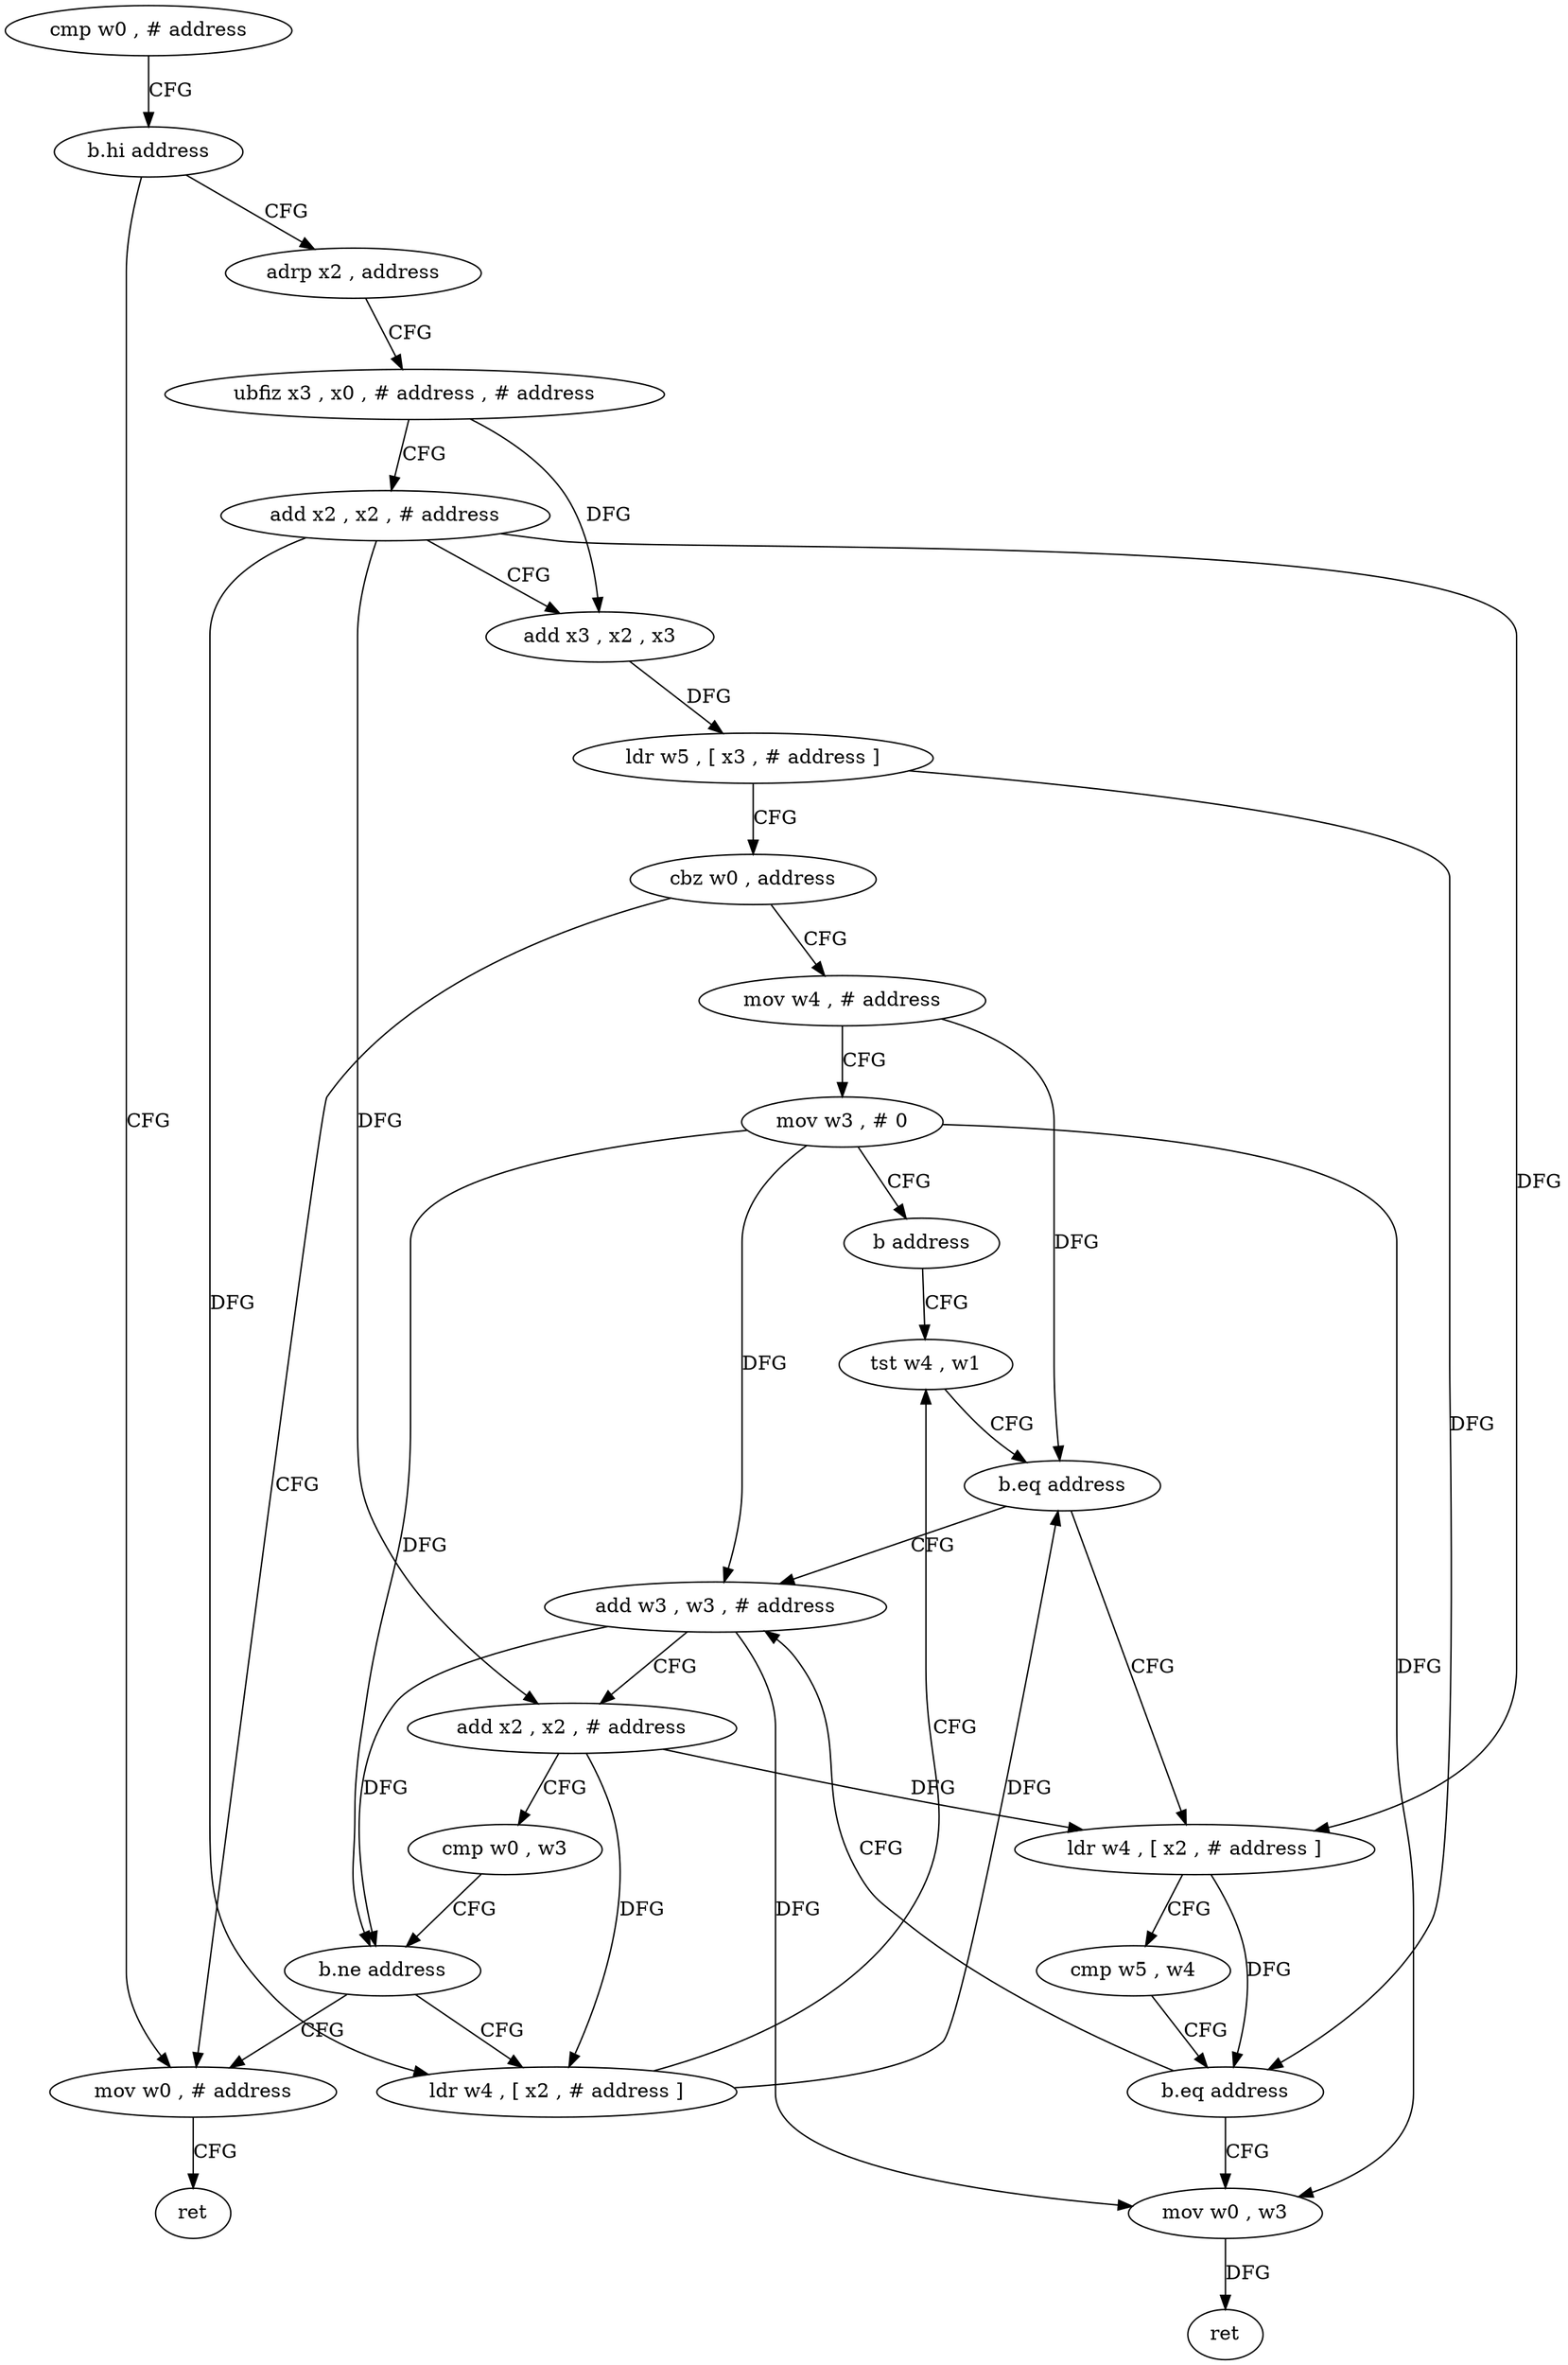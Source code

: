 digraph "func" {
"4269264" [label = "cmp w0 , # address" ]
"4269268" [label = "b.hi address" ]
"4269352" [label = "mov w0 , # address" ]
"4269272" [label = "adrp x2 , address" ]
"4269356" [label = "ret" ]
"4269276" [label = "ubfiz x3 , x0 , # address , # address" ]
"4269280" [label = "add x2 , x2 , # address" ]
"4269284" [label = "add x3 , x2 , x3" ]
"4269288" [label = "ldr w5 , [ x3 , # address ]" ]
"4269292" [label = "cbz w0 , address" ]
"4269296" [label = "mov w4 , # address" ]
"4269300" [label = "mov w3 , # 0" ]
"4269304" [label = "b address" ]
"4269316" [label = "tst w4 , w1" ]
"4269320" [label = "b.eq address" ]
"4269336" [label = "add w3 , w3 , # address" ]
"4269324" [label = "ldr w4 , [ x2 , # address ]" ]
"4269340" [label = "add x2 , x2 , # address" ]
"4269344" [label = "cmp w0 , w3" ]
"4269348" [label = "b.ne address" ]
"4269312" [label = "ldr w4 , [ x2 , # address ]" ]
"4269328" [label = "cmp w5 , w4" ]
"4269332" [label = "b.eq address" ]
"4269360" [label = "mov w0 , w3" ]
"4269364" [label = "ret" ]
"4269264" -> "4269268" [ label = "CFG" ]
"4269268" -> "4269352" [ label = "CFG" ]
"4269268" -> "4269272" [ label = "CFG" ]
"4269352" -> "4269356" [ label = "CFG" ]
"4269272" -> "4269276" [ label = "CFG" ]
"4269276" -> "4269280" [ label = "CFG" ]
"4269276" -> "4269284" [ label = "DFG" ]
"4269280" -> "4269284" [ label = "CFG" ]
"4269280" -> "4269340" [ label = "DFG" ]
"4269280" -> "4269324" [ label = "DFG" ]
"4269280" -> "4269312" [ label = "DFG" ]
"4269284" -> "4269288" [ label = "DFG" ]
"4269288" -> "4269292" [ label = "CFG" ]
"4269288" -> "4269332" [ label = "DFG" ]
"4269292" -> "4269352" [ label = "CFG" ]
"4269292" -> "4269296" [ label = "CFG" ]
"4269296" -> "4269300" [ label = "CFG" ]
"4269296" -> "4269320" [ label = "DFG" ]
"4269300" -> "4269304" [ label = "CFG" ]
"4269300" -> "4269336" [ label = "DFG" ]
"4269300" -> "4269348" [ label = "DFG" ]
"4269300" -> "4269360" [ label = "DFG" ]
"4269304" -> "4269316" [ label = "CFG" ]
"4269316" -> "4269320" [ label = "CFG" ]
"4269320" -> "4269336" [ label = "CFG" ]
"4269320" -> "4269324" [ label = "CFG" ]
"4269336" -> "4269340" [ label = "CFG" ]
"4269336" -> "4269348" [ label = "DFG" ]
"4269336" -> "4269360" [ label = "DFG" ]
"4269324" -> "4269328" [ label = "CFG" ]
"4269324" -> "4269332" [ label = "DFG" ]
"4269340" -> "4269344" [ label = "CFG" ]
"4269340" -> "4269324" [ label = "DFG" ]
"4269340" -> "4269312" [ label = "DFG" ]
"4269344" -> "4269348" [ label = "CFG" ]
"4269348" -> "4269312" [ label = "CFG" ]
"4269348" -> "4269352" [ label = "CFG" ]
"4269312" -> "4269316" [ label = "CFG" ]
"4269312" -> "4269320" [ label = "DFG" ]
"4269328" -> "4269332" [ label = "CFG" ]
"4269332" -> "4269360" [ label = "CFG" ]
"4269332" -> "4269336" [ label = "CFG" ]
"4269360" -> "4269364" [ label = "DFG" ]
}
